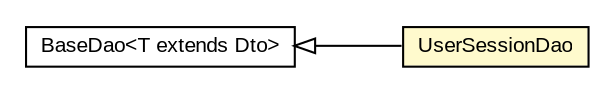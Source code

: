 #!/usr/local/bin/dot
#
# Class diagram 
# Generated by UMLGraph version R5_6-24-gf6e263 (http://www.umlgraph.org/)
#

digraph G {
	edge [fontname="arial",fontsize=10,labelfontname="arial",labelfontsize=10];
	node [fontname="arial",fontsize=10,shape=plaintext];
	nodesep=0.25;
	ranksep=0.5;
	rankdir=LR;
	// com.gwtplatform.carstore.server.dao.UserSessionDao
	c531675 [label=<<table title="com.gwtplatform.carstore.server.dao.UserSessionDao" border="0" cellborder="1" cellspacing="0" cellpadding="2" port="p" bgcolor="lemonChiffon" href="./UserSessionDao.html">
		<tr><td><table border="0" cellspacing="0" cellpadding="1">
<tr><td align="center" balign="center"> UserSessionDao </td></tr>
		</table></td></tr>
		</table>>, URL="./UserSessionDao.html", fontname="arial", fontcolor="black", fontsize=10.0];
	// com.gwtplatform.carstore.server.dao.BaseDao<T extends com.gwtplatform.carstore.shared.dto.Dto>
	c531681 [label=<<table title="com.gwtplatform.carstore.server.dao.BaseDao" border="0" cellborder="1" cellspacing="0" cellpadding="2" port="p" href="./BaseDao.html">
		<tr><td><table border="0" cellspacing="0" cellpadding="1">
<tr><td align="center" balign="center"> BaseDao&lt;T extends Dto&gt; </td></tr>
		</table></td></tr>
		</table>>, URL="./BaseDao.html", fontname="arial", fontcolor="black", fontsize=10.0];
	//com.gwtplatform.carstore.server.dao.UserSessionDao extends com.gwtplatform.carstore.server.dao.BaseDao<com.gwtplatform.carstore.server.dao.domain.UserSession>
	c531681:p -> c531675:p [dir=back,arrowtail=empty];
}

